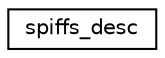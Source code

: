 digraph "Graphical Class Hierarchy"
{
 // LATEX_PDF_SIZE
  edge [fontname="Helvetica",fontsize="10",labelfontname="Helvetica",labelfontsize="10"];
  node [fontname="Helvetica",fontsize="10",shape=record];
  rankdir="LR";
  Node0 [label="spiffs_desc",height=0.2,width=0.4,color="black", fillcolor="white", style="filled",URL="$structspiffs__desc.html",tooltip="This contains everything needed to run an instance of SPIFFS."];
}
